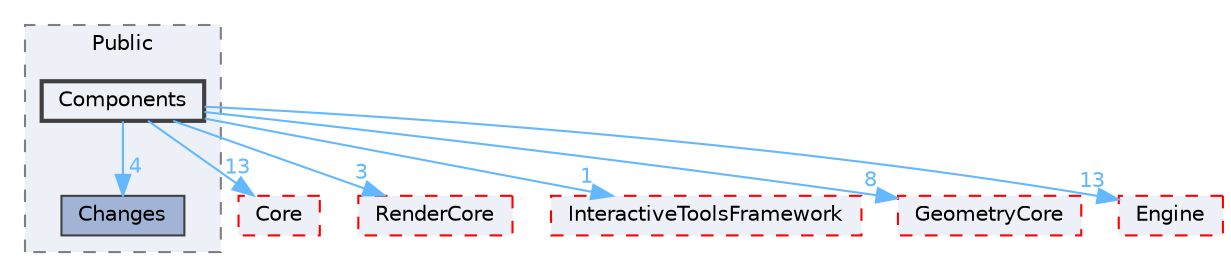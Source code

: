 digraph "Components"
{
 // INTERACTIVE_SVG=YES
 // LATEX_PDF_SIZE
  bgcolor="transparent";
  edge [fontname=Helvetica,fontsize=10,labelfontname=Helvetica,labelfontsize=10];
  node [fontname=Helvetica,fontsize=10,shape=box,height=0.2,width=0.4];
  compound=true
  subgraph clusterdir_79ecce438bb565a38083fb063183c5a2 {
    graph [ bgcolor="#edf0f7", pencolor="grey50", label="Public", fontname=Helvetica,fontsize=10 style="filled,dashed", URL="dir_79ecce438bb565a38083fb063183c5a2.html",tooltip=""]
  dir_e9917f2f8fd220ca18339d086f106a4a [label="Changes", fillcolor="#a2b4d6", color="grey25", style="filled", URL="dir_e9917f2f8fd220ca18339d086f106a4a.html",tooltip=""];
  dir_3e694e8d130c40c6a875353cd8b83116 [label="Components", fillcolor="#edf0f7", color="grey25", style="filled,bold", URL="dir_3e694e8d130c40c6a875353cd8b83116.html",tooltip=""];
  }
  dir_0e6cddcc9caa1238c7f3774224afaa45 [label="Core", fillcolor="#edf0f7", color="red", style="filled,dashed", URL="dir_0e6cddcc9caa1238c7f3774224afaa45.html",tooltip=""];
  dir_1b3e874b84daba3b34ce7cbbd2916bbd [label="RenderCore", fillcolor="#edf0f7", color="red", style="filled,dashed", URL="dir_1b3e874b84daba3b34ce7cbbd2916bbd.html",tooltip=""];
  dir_633ab565fb94068fd37272d8f8ea3297 [label="InteractiveToolsFramework", fillcolor="#edf0f7", color="red", style="filled,dashed", URL="dir_633ab565fb94068fd37272d8f8ea3297.html",tooltip=""];
  dir_800a28389bfec662d4af96c9be02c9b8 [label="GeometryCore", fillcolor="#edf0f7", color="red", style="filled,dashed", URL="dir_800a28389bfec662d4af96c9be02c9b8.html",tooltip=""];
  dir_fdf6aa5c3cf3805bb958134448d60562 [label="Engine", fillcolor="#edf0f7", color="red", style="filled,dashed", URL="dir_fdf6aa5c3cf3805bb958134448d60562.html",tooltip=""];
  dir_3e694e8d130c40c6a875353cd8b83116->dir_0e6cddcc9caa1238c7f3774224afaa45 [headlabel="13", labeldistance=1.5 headhref="dir_000232_000266.html" href="dir_000232_000266.html" color="steelblue1" fontcolor="steelblue1"];
  dir_3e694e8d130c40c6a875353cd8b83116->dir_1b3e874b84daba3b34ce7cbbd2916bbd [headlabel="3", labeldistance=1.5 headhref="dir_000232_000959.html" href="dir_000232_000959.html" color="steelblue1" fontcolor="steelblue1"];
  dir_3e694e8d130c40c6a875353cd8b83116->dir_633ab565fb94068fd37272d8f8ea3297 [headlabel="1", labeldistance=1.5 headhref="dir_000232_000504.html" href="dir_000232_000504.html" color="steelblue1" fontcolor="steelblue1"];
  dir_3e694e8d130c40c6a875353cd8b83116->dir_800a28389bfec662d4af96c9be02c9b8 [headlabel="8", labeldistance=1.5 headhref="dir_000232_000439.html" href="dir_000232_000439.html" color="steelblue1" fontcolor="steelblue1"];
  dir_3e694e8d130c40c6a875353cd8b83116->dir_e9917f2f8fd220ca18339d086f106a4a [headlabel="4", labeldistance=1.5 headhref="dir_000232_000124.html" href="dir_000232_000124.html" color="steelblue1" fontcolor="steelblue1"];
  dir_3e694e8d130c40c6a875353cd8b83116->dir_fdf6aa5c3cf3805bb958134448d60562 [headlabel="13", labeldistance=1.5 headhref="dir_000232_000366.html" href="dir_000232_000366.html" color="steelblue1" fontcolor="steelblue1"];
}
